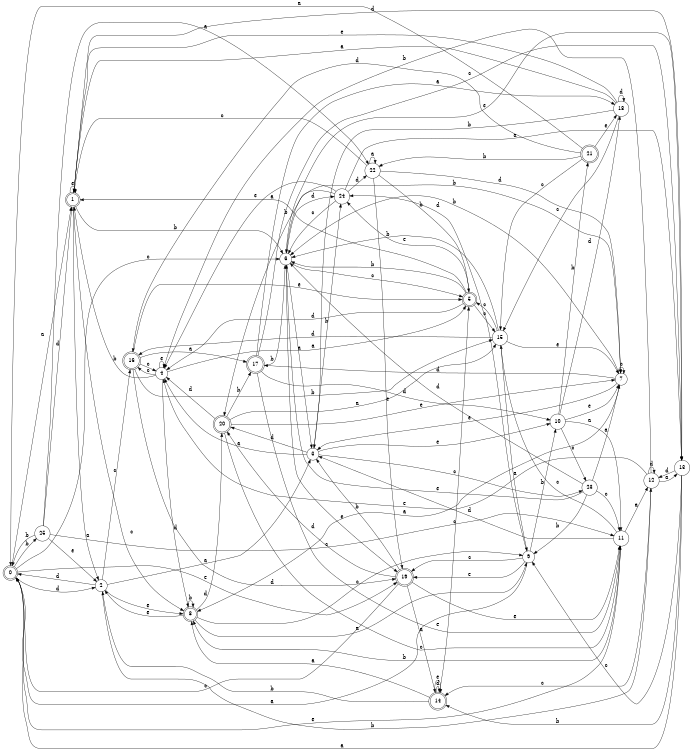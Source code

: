 digraph n21_8 {
__start0 [label="" shape="none"];

rankdir=LR;
size="8,5";

s0 [style="rounded,filled", color="black", fillcolor="white" shape="doublecircle", label="0"];
s1 [style="rounded,filled", color="black", fillcolor="white" shape="doublecircle", label="1"];
s2 [style="filled", color="black", fillcolor="white" shape="circle", label="2"];
s3 [style="filled", color="black", fillcolor="white" shape="circle", label="3"];
s4 [style="filled", color="black", fillcolor="white" shape="circle", label="4"];
s5 [style="rounded,filled", color="black", fillcolor="white" shape="doublecircle", label="5"];
s6 [style="filled", color="black", fillcolor="white" shape="circle", label="6"];
s7 [style="filled", color="black", fillcolor="white" shape="circle", label="7"];
s8 [style="rounded,filled", color="black", fillcolor="white" shape="doublecircle", label="8"];
s9 [style="filled", color="black", fillcolor="white" shape="circle", label="9"];
s10 [style="filled", color="black", fillcolor="white" shape="circle", label="10"];
s11 [style="filled", color="black", fillcolor="white" shape="circle", label="11"];
s12 [style="filled", color="black", fillcolor="white" shape="circle", label="12"];
s13 [style="filled", color="black", fillcolor="white" shape="circle", label="13"];
s14 [style="rounded,filled", color="black", fillcolor="white" shape="doublecircle", label="14"];
s15 [style="filled", color="black", fillcolor="white" shape="circle", label="15"];
s16 [style="rounded,filled", color="black", fillcolor="white" shape="doublecircle", label="16"];
s17 [style="rounded,filled", color="black", fillcolor="white" shape="doublecircle", label="17"];
s18 [style="filled", color="black", fillcolor="white" shape="circle", label="18"];
s19 [style="rounded,filled", color="black", fillcolor="white" shape="doublecircle", label="19"];
s20 [style="rounded,filled", color="black", fillcolor="white" shape="doublecircle", label="20"];
s21 [style="rounded,filled", color="black", fillcolor="white" shape="doublecircle", label="21"];
s22 [style="filled", color="black", fillcolor="white" shape="circle", label="22"];
s23 [style="filled", color="black", fillcolor="white" shape="circle", label="23"];
s24 [style="filled", color="black", fillcolor="white" shape="circle", label="24"];
s25 [style="filled", color="black", fillcolor="white" shape="circle", label="25"];
s0 -> s1 [label="a"];
s0 -> s25 [label="b"];
s0 -> s6 [label="c"];
s0 -> s2 [label="d"];
s0 -> s19 [label="e"];
s1 -> s2 [label="a"];
s1 -> s6 [label="b"];
s1 -> s8 [label="c"];
s1 -> s13 [label="d"];
s1 -> s1 [label="e"];
s2 -> s3 [label="a"];
s2 -> s12 [label="b"];
s2 -> s16 [label="c"];
s2 -> s0 [label="d"];
s2 -> s8 [label="e"];
s3 -> s4 [label="a"];
s3 -> s24 [label="b"];
s3 -> s23 [label="c"];
s3 -> s20 [label="d"];
s3 -> s10 [label="e"];
s4 -> s5 [label="a"];
s4 -> s1 [label="b"];
s4 -> s16 [label="c"];
s4 -> s8 [label="d"];
s4 -> s4 [label="e"];
s5 -> s1 [label="a"];
s5 -> s6 [label="b"];
s5 -> s15 [label="c"];
s5 -> s4 [label="d"];
s5 -> s24 [label="e"];
s6 -> s3 [label="a"];
s6 -> s7 [label="b"];
s6 -> s5 [label="c"];
s6 -> s24 [label="d"];
s6 -> s19 [label="e"];
s7 -> s8 [label="a"];
s7 -> s6 [label="b"];
s7 -> s7 [label="c"];
s7 -> s17 [label="d"];
s7 -> s3 [label="e"];
s8 -> s9 [label="a"];
s8 -> s8 [label="b"];
s8 -> s9 [label="c"];
s8 -> s20 [label="d"];
s8 -> s2 [label="e"];
s9 -> s0 [label="a"];
s9 -> s10 [label="b"];
s9 -> s19 [label="c"];
s9 -> s24 [label="d"];
s9 -> s19 [label="e"];
s10 -> s11 [label="a"];
s10 -> s21 [label="b"];
s10 -> s23 [label="c"];
s10 -> s18 [label="d"];
s10 -> s7 [label="e"];
s11 -> s12 [label="a"];
s11 -> s8 [label="b"];
s11 -> s15 [label="c"];
s11 -> s3 [label="d"];
s11 -> s0 [label="e"];
s12 -> s13 [label="a"];
s12 -> s4 [label="b"];
s12 -> s14 [label="c"];
s12 -> s12 [label="d"];
s12 -> s4 [label="e"];
s13 -> s0 [label="a"];
s13 -> s14 [label="b"];
s13 -> s9 [label="c"];
s13 -> s12 [label="d"];
s13 -> s6 [label="e"];
s14 -> s8 [label="a"];
s14 -> s2 [label="b"];
s14 -> s5 [label="c"];
s14 -> s14 [label="d"];
s14 -> s14 [label="e"];
s15 -> s9 [label="a"];
s15 -> s6 [label="b"];
s15 -> s5 [label="c"];
s15 -> s16 [label="d"];
s15 -> s7 [label="e"];
s16 -> s17 [label="a"];
s16 -> s15 [label="b"];
s16 -> s4 [label="c"];
s16 -> s19 [label="d"];
s16 -> s5 [label="e"];
s17 -> s18 [label="a"];
s17 -> s6 [label="b"];
s17 -> s13 [label="c"];
s17 -> s10 [label="d"];
s17 -> s11 [label="e"];
s18 -> s1 [label="a"];
s18 -> s3 [label="b"];
s18 -> s15 [label="c"];
s18 -> s18 [label="d"];
s18 -> s1 [label="e"];
s19 -> s14 [label="a"];
s19 -> s3 [label="b"];
s19 -> s0 [label="c"];
s19 -> s20 [label="d"];
s19 -> s11 [label="e"];
s20 -> s15 [label="a"];
s20 -> s17 [label="b"];
s20 -> s11 [label="c"];
s20 -> s4 [label="d"];
s20 -> s7 [label="e"];
s21 -> s0 [label="a"];
s21 -> s22 [label="b"];
s21 -> s15 [label="c"];
s21 -> s16 [label="d"];
s21 -> s18 [label="e"];
s22 -> s22 [label="a"];
s22 -> s5 [label="b"];
s22 -> s1 [label="c"];
s22 -> s7 [label="d"];
s22 -> s19 [label="e"];
s23 -> s7 [label="a"];
s23 -> s9 [label="b"];
s23 -> s11 [label="c"];
s23 -> s6 [label="d"];
s23 -> s6 [label="e"];
s24 -> s13 [label="a"];
s24 -> s20 [label="b"];
s24 -> s6 [label="c"];
s24 -> s22 [label="d"];
s24 -> s4 [label="e"];
s25 -> s22 [label="a"];
s25 -> s0 [label="b"];
s25 -> s11 [label="c"];
s25 -> s1 [label="d"];
s25 -> s2 [label="e"];

}